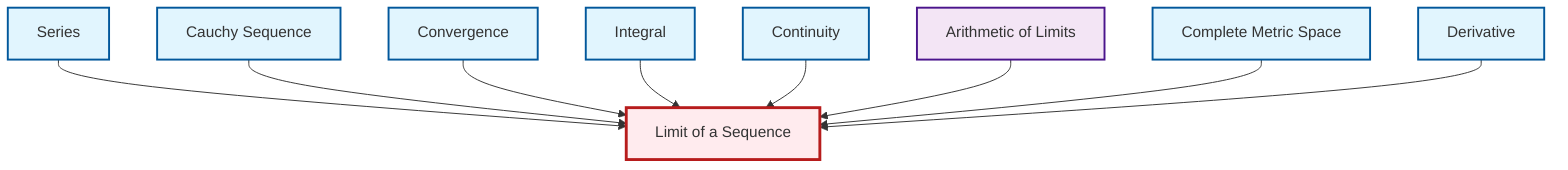 graph TD
    classDef definition fill:#e1f5fe,stroke:#01579b,stroke-width:2px
    classDef theorem fill:#f3e5f5,stroke:#4a148c,stroke-width:2px
    classDef axiom fill:#fff3e0,stroke:#e65100,stroke-width:2px
    classDef example fill:#e8f5e9,stroke:#1b5e20,stroke-width:2px
    classDef current fill:#ffebee,stroke:#b71c1c,stroke-width:3px
    def-cauchy-sequence["Cauchy Sequence"]:::definition
    def-derivative["Derivative"]:::definition
    def-continuity["Continuity"]:::definition
    def-convergence["Convergence"]:::definition
    def-complete-metric-space["Complete Metric Space"]:::definition
    def-limit["Limit of a Sequence"]:::definition
    def-series["Series"]:::definition
    thm-limit-arithmetic["Arithmetic of Limits"]:::theorem
    def-integral["Integral"]:::definition
    def-series --> def-limit
    def-cauchy-sequence --> def-limit
    def-convergence --> def-limit
    def-integral --> def-limit
    def-continuity --> def-limit
    thm-limit-arithmetic --> def-limit
    def-complete-metric-space --> def-limit
    def-derivative --> def-limit
    class def-limit current